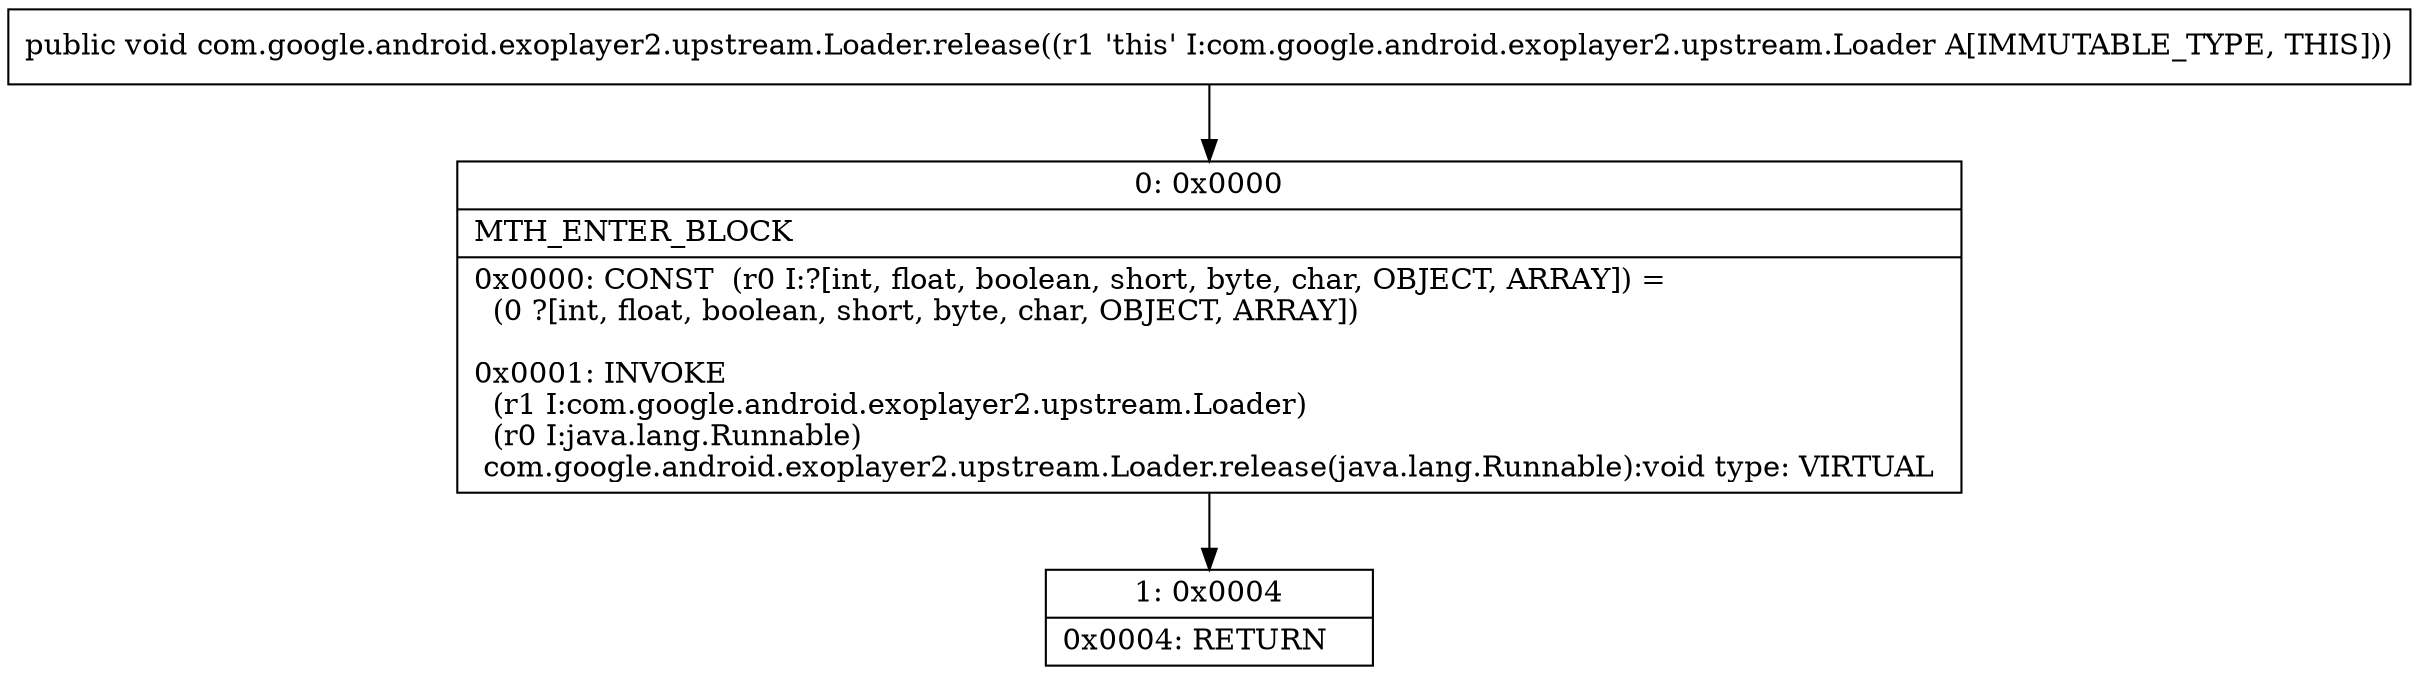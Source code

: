 digraph "CFG forcom.google.android.exoplayer2.upstream.Loader.release()V" {
Node_0 [shape=record,label="{0\:\ 0x0000|MTH_ENTER_BLOCK\l|0x0000: CONST  (r0 I:?[int, float, boolean, short, byte, char, OBJECT, ARRAY]) = \l  (0 ?[int, float, boolean, short, byte, char, OBJECT, ARRAY])\l \l0x0001: INVOKE  \l  (r1 I:com.google.android.exoplayer2.upstream.Loader)\l  (r0 I:java.lang.Runnable)\l com.google.android.exoplayer2.upstream.Loader.release(java.lang.Runnable):void type: VIRTUAL \l}"];
Node_1 [shape=record,label="{1\:\ 0x0004|0x0004: RETURN   \l}"];
MethodNode[shape=record,label="{public void com.google.android.exoplayer2.upstream.Loader.release((r1 'this' I:com.google.android.exoplayer2.upstream.Loader A[IMMUTABLE_TYPE, THIS])) }"];
MethodNode -> Node_0;
Node_0 -> Node_1;
}

